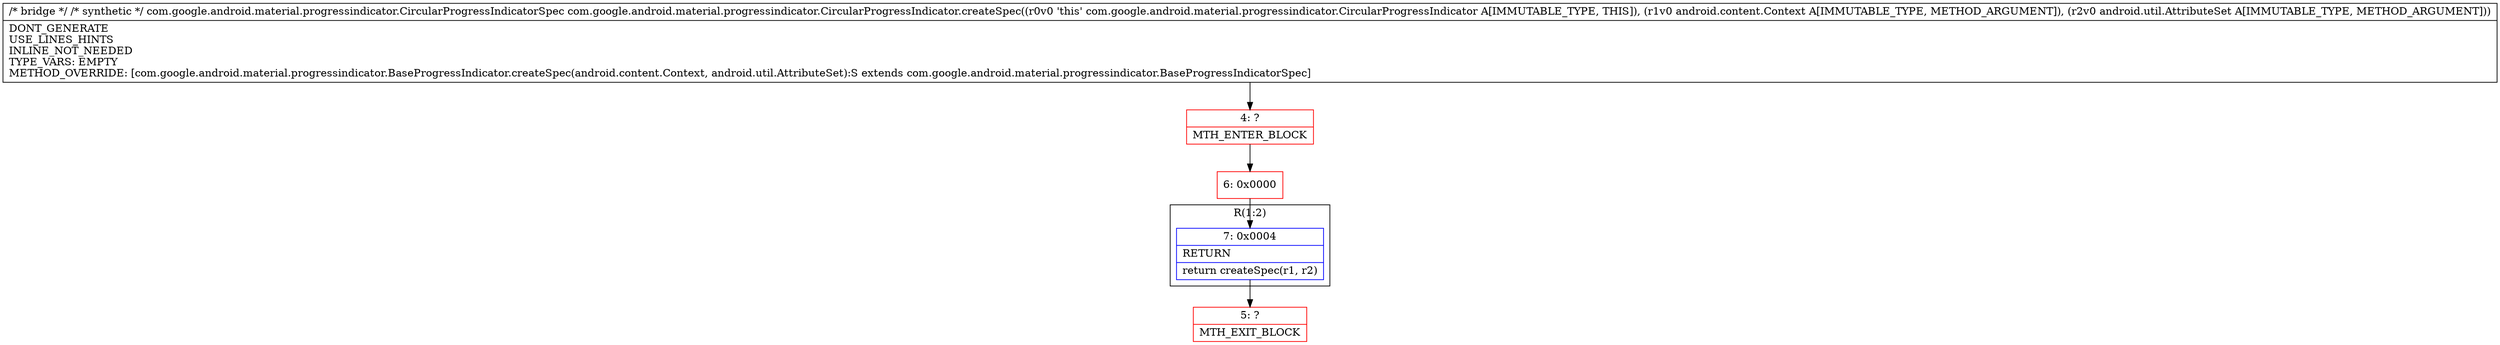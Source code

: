 digraph "CFG forcom.google.android.material.progressindicator.CircularProgressIndicator.createSpec(Landroid\/content\/Context;Landroid\/util\/AttributeSet;)Lcom\/google\/android\/material\/progressindicator\/BaseProgressIndicatorSpec;" {
subgraph cluster_Region_74277984 {
label = "R(1:2)";
node [shape=record,color=blue];
Node_7 [shape=record,label="{7\:\ 0x0004|RETURN\l|return createSpec(r1, r2)\l}"];
}
Node_4 [shape=record,color=red,label="{4\:\ ?|MTH_ENTER_BLOCK\l}"];
Node_6 [shape=record,color=red,label="{6\:\ 0x0000}"];
Node_5 [shape=record,color=red,label="{5\:\ ?|MTH_EXIT_BLOCK\l}"];
MethodNode[shape=record,label="{\/* bridge *\/ \/* synthetic *\/ com.google.android.material.progressindicator.CircularProgressIndicatorSpec com.google.android.material.progressindicator.CircularProgressIndicator.createSpec((r0v0 'this' com.google.android.material.progressindicator.CircularProgressIndicator A[IMMUTABLE_TYPE, THIS]), (r1v0 android.content.Context A[IMMUTABLE_TYPE, METHOD_ARGUMENT]), (r2v0 android.util.AttributeSet A[IMMUTABLE_TYPE, METHOD_ARGUMENT]))  | DONT_GENERATE\lUSE_LINES_HINTS\lINLINE_NOT_NEEDED\lTYPE_VARS: EMPTY\lMETHOD_OVERRIDE: [com.google.android.material.progressindicator.BaseProgressIndicator.createSpec(android.content.Context, android.util.AttributeSet):S extends com.google.android.material.progressindicator.BaseProgressIndicatorSpec]\l}"];
MethodNode -> Node_4;Node_7 -> Node_5;
Node_4 -> Node_6;
Node_6 -> Node_7;
}

